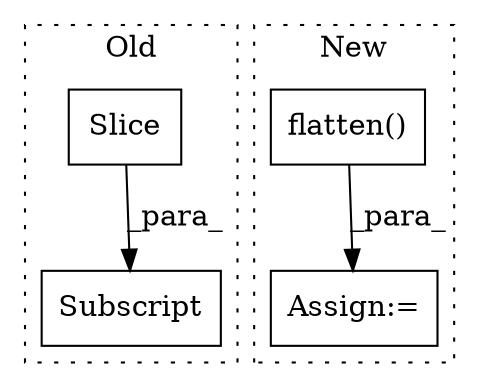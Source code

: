 digraph G {
subgraph cluster0 {
1 [label="Slice" a="80" s="7787" l="4" shape="box"];
3 [label="Subscript" a="63" s="7772,0" l="20,0" shape="box"];
label = "Old";
style="dotted";
}
subgraph cluster1 {
2 [label="flatten()" a="75" s="7137" l="11" shape="box"];
4 [label="Assign:=" a="68" s="7134" l="3" shape="box"];
label = "New";
style="dotted";
}
1 -> 3 [label="_para_"];
2 -> 4 [label="_para_"];
}